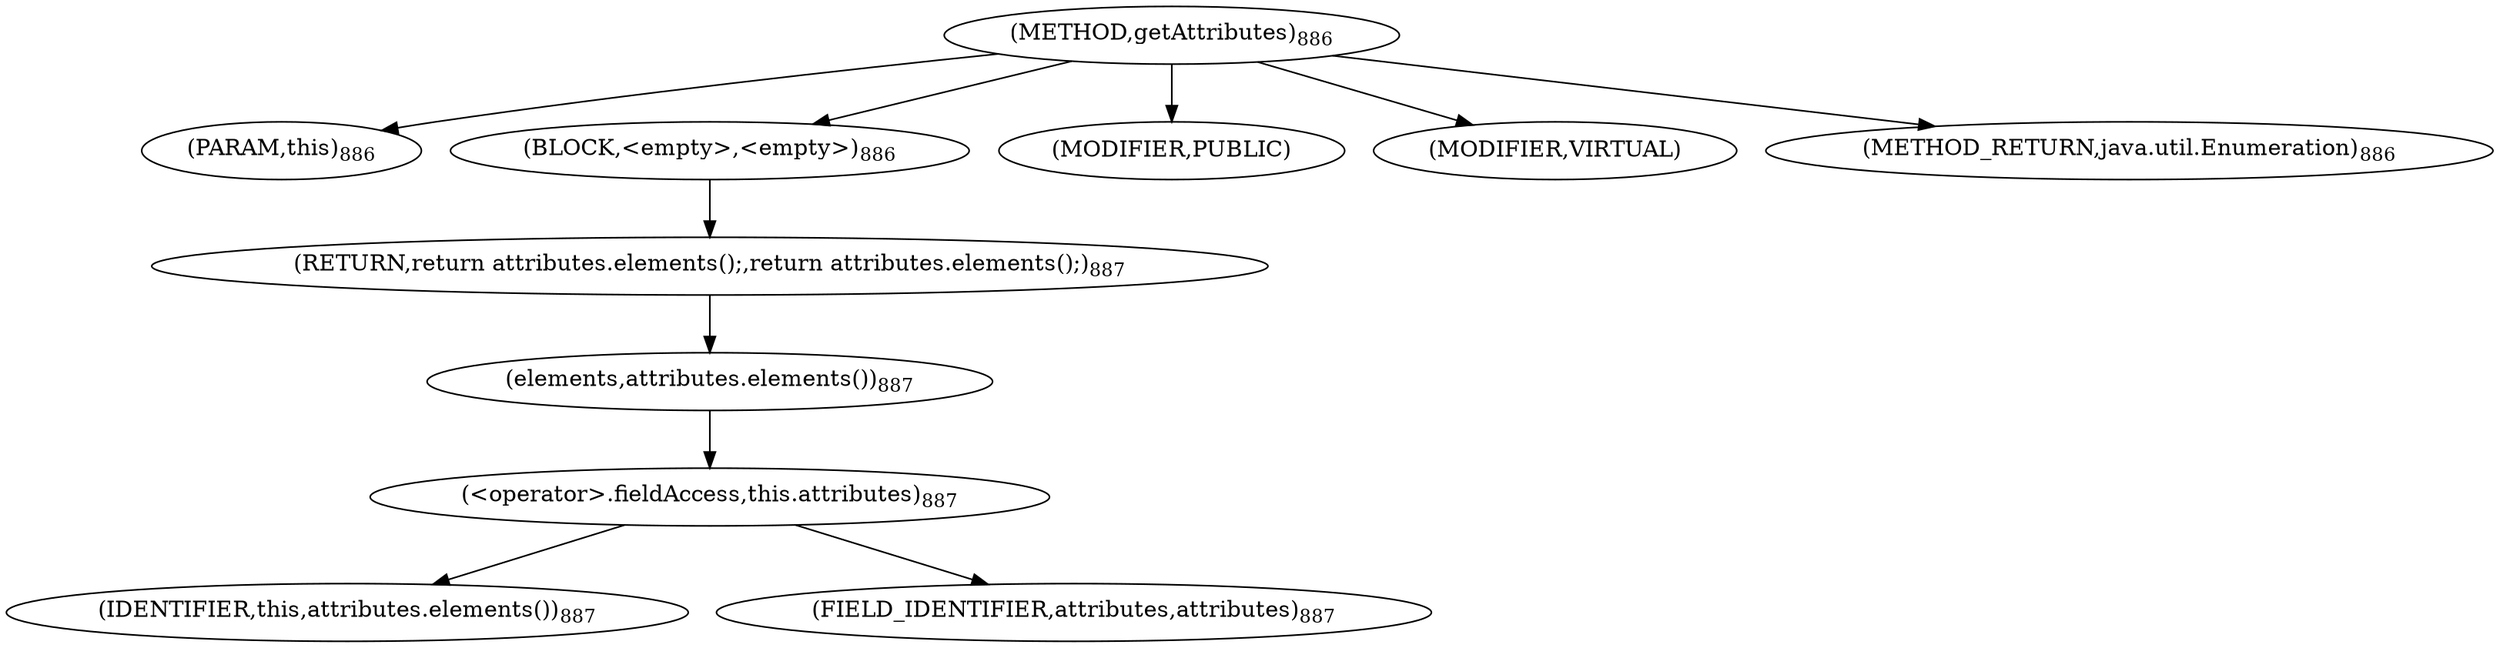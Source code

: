 digraph "getAttributes" {  
"1799" [label = <(METHOD,getAttributes)<SUB>886</SUB>> ]
"1800" [label = <(PARAM,this)<SUB>886</SUB>> ]
"1801" [label = <(BLOCK,&lt;empty&gt;,&lt;empty&gt;)<SUB>886</SUB>> ]
"1802" [label = <(RETURN,return attributes.elements();,return attributes.elements();)<SUB>887</SUB>> ]
"1803" [label = <(elements,attributes.elements())<SUB>887</SUB>> ]
"1804" [label = <(&lt;operator&gt;.fieldAccess,this.attributes)<SUB>887</SUB>> ]
"1805" [label = <(IDENTIFIER,this,attributes.elements())<SUB>887</SUB>> ]
"1806" [label = <(FIELD_IDENTIFIER,attributes,attributes)<SUB>887</SUB>> ]
"1807" [label = <(MODIFIER,PUBLIC)> ]
"1808" [label = <(MODIFIER,VIRTUAL)> ]
"1809" [label = <(METHOD_RETURN,java.util.Enumeration)<SUB>886</SUB>> ]
  "1799" -> "1800" 
  "1799" -> "1801" 
  "1799" -> "1807" 
  "1799" -> "1808" 
  "1799" -> "1809" 
  "1801" -> "1802" 
  "1802" -> "1803" 
  "1803" -> "1804" 
  "1804" -> "1805" 
  "1804" -> "1806" 
}
